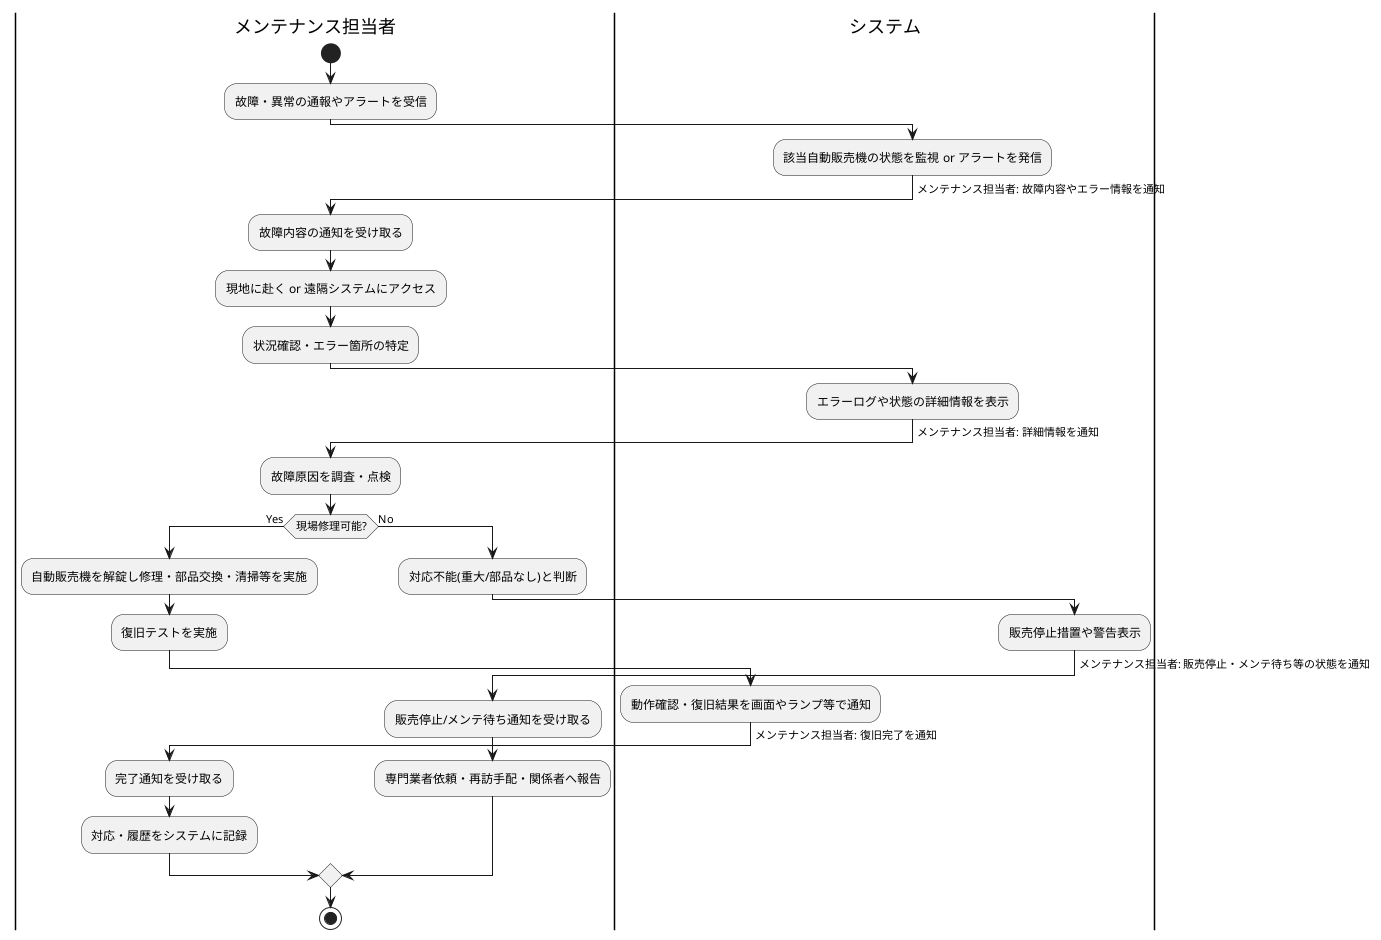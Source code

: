 @startuml
|メンテナンス担当者|
  start
  :故障・異常の通報やアラートを受信;

|システム|
  :該当自動販売機の状態を監視 or アラートを発信;
  ->メンテナンス担当者: 故障内容やエラー情報を通知;

|メンテナンス担当者|
  :故障内容の通知を受け取る;
  :現地に赴く or 遠隔システムにアクセス;
  :状況確認・エラー箇所の特定;

|システム|
  :エラーログや状態の詳細情報を表示;
  ->メンテナンス担当者: 詳細情報を通知;

|メンテナンス担当者|
  :故障原因を調査・点検;
  if (現場修理可能?) then (Yes)
    :自動販売機を解錠し修理・部品交換・清掃等を実施;
    :復旧テストを実施;
    |システム|
      :動作確認・復旧結果を画面やランプ等で通知;
      ->メンテナンス担当者: 復旧完了を通知;
    |メンテナンス担当者|
    :完了通知を受け取る;
    :対応・履歴をシステムに記録;
  else (No)
    :対応不能(重大/部品なし)と判断;
    |システム|
      :販売停止措置や警告表示;
      ->メンテナンス担当者: 販売停止・メンテ待ち等の状態を通知;
    |メンテナンス担当者|
    :販売停止/メンテ待ち通知を受け取る;
    :専門業者依頼・再訪手配・関係者へ報告;
  endif

stop
@enduml
